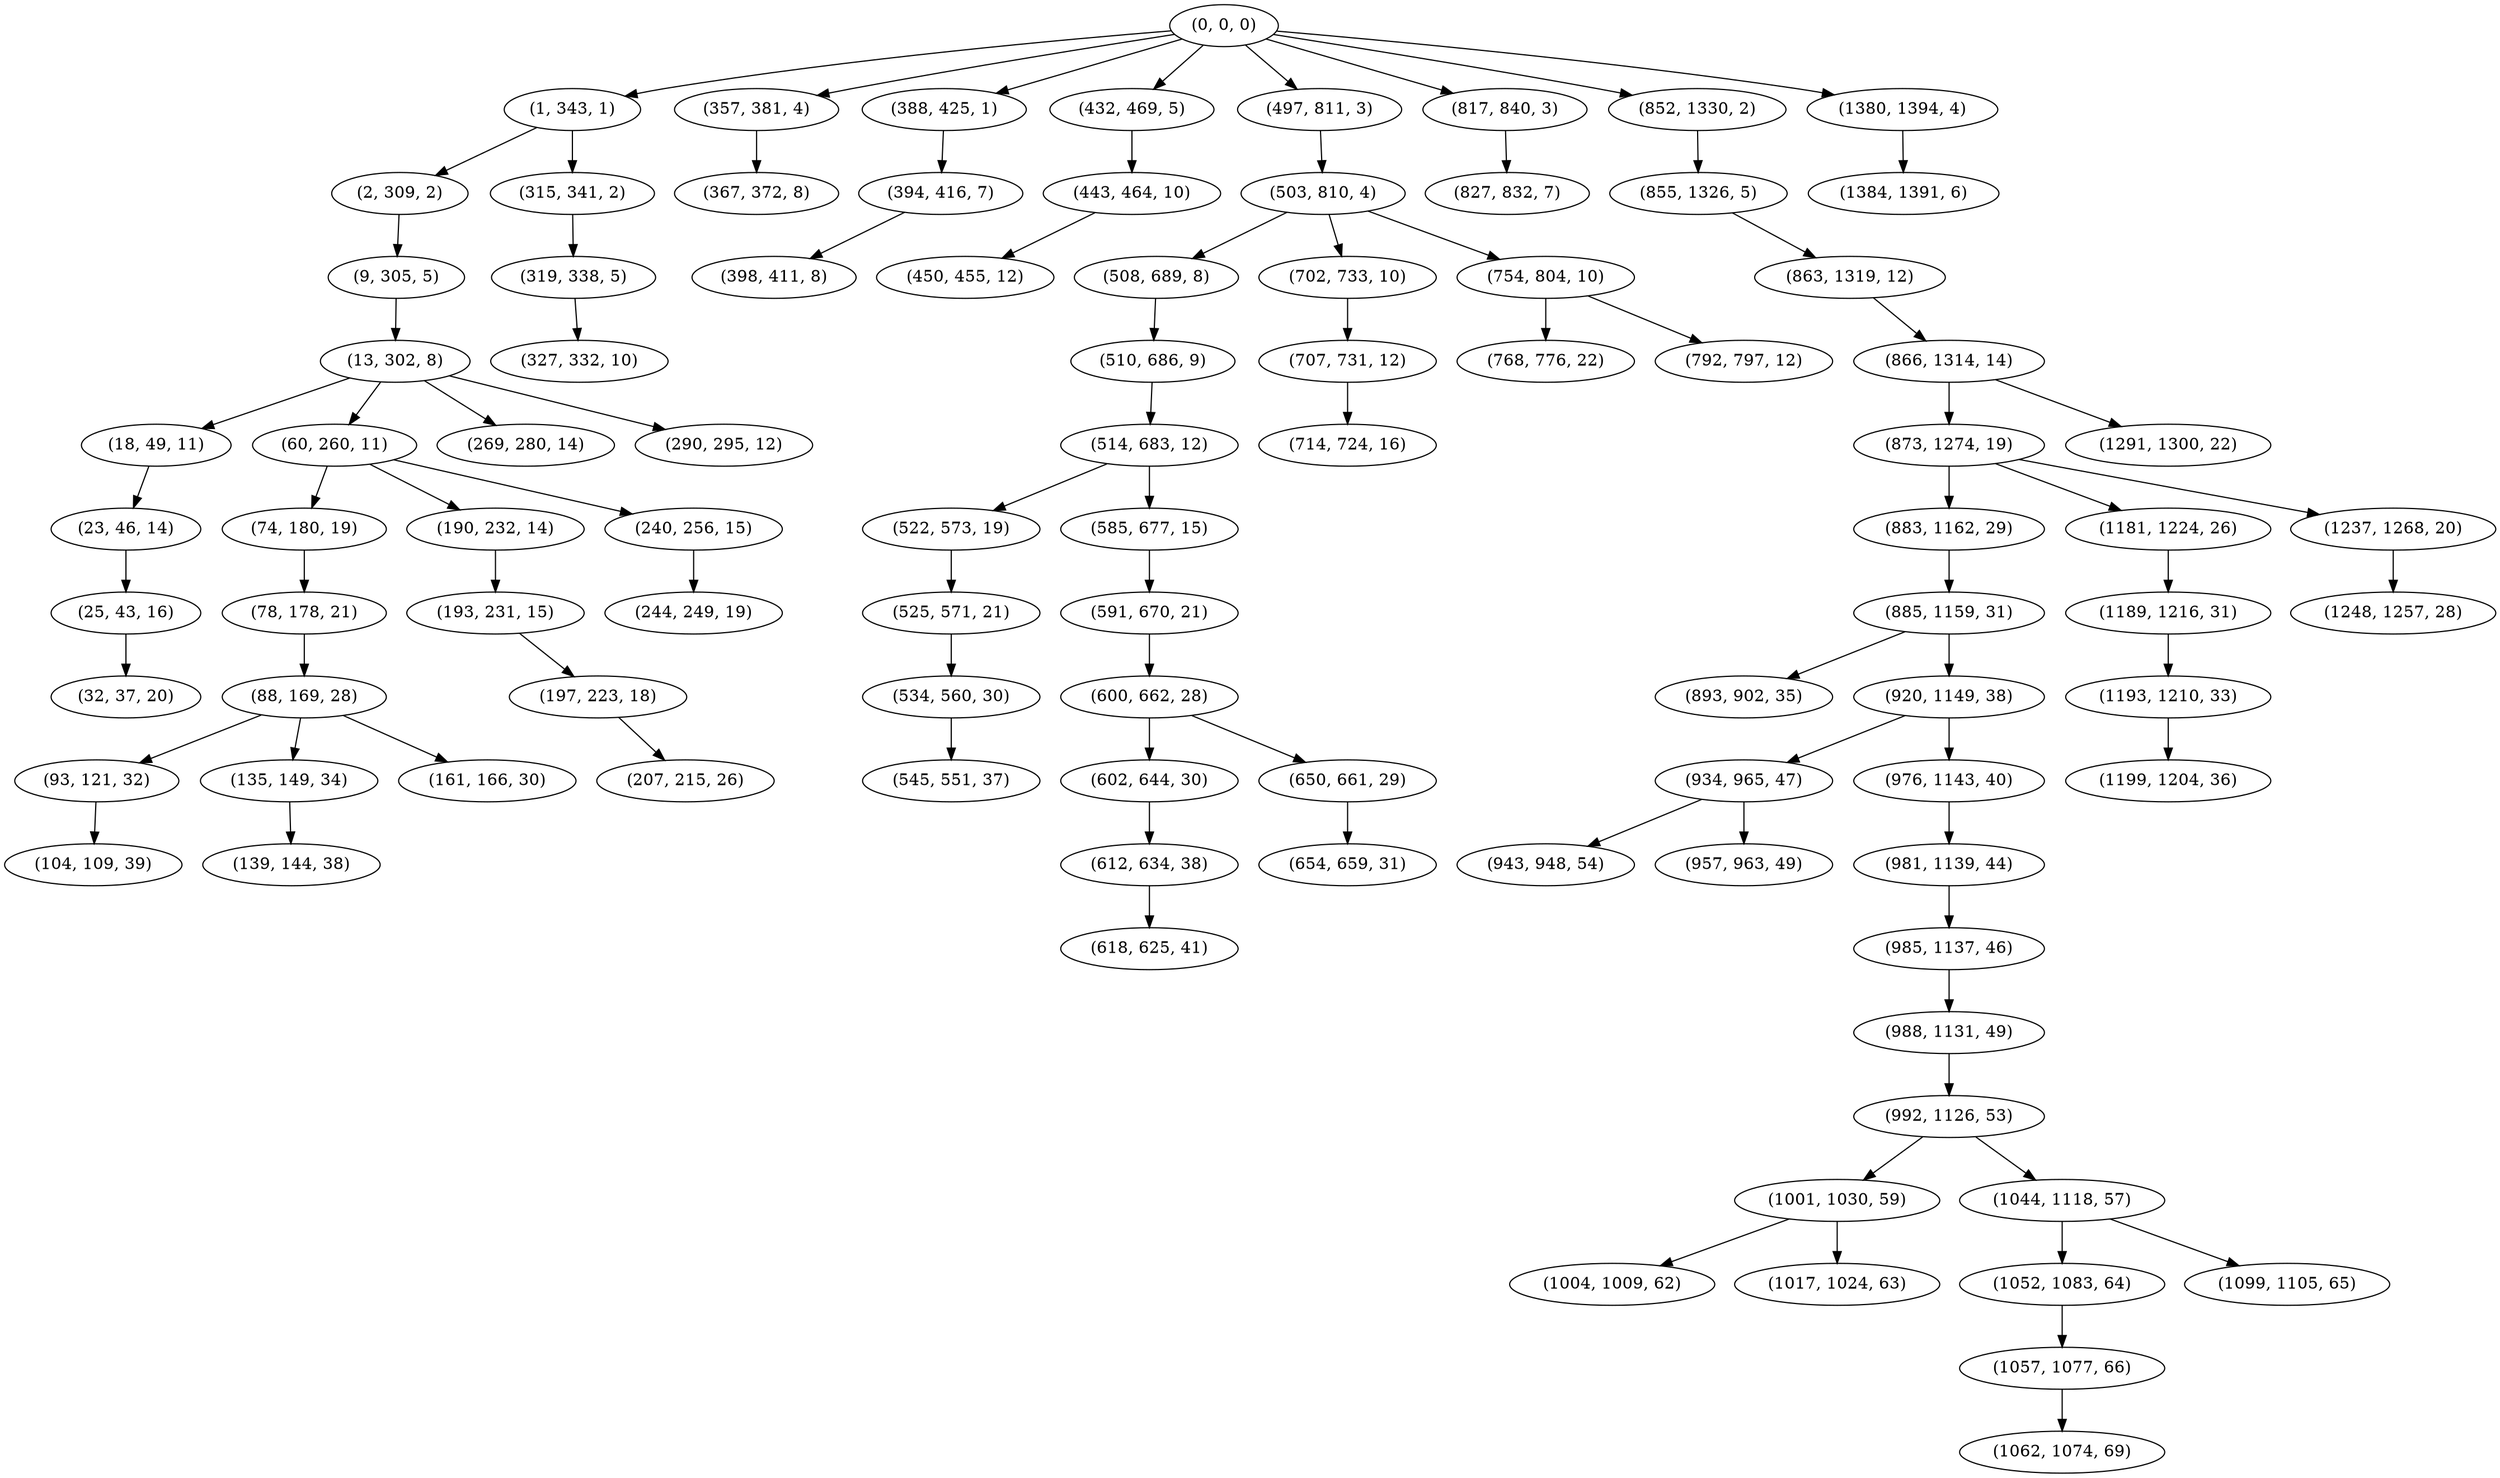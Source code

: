 digraph tree {
    "(0, 0, 0)";
    "(1, 343, 1)";
    "(2, 309, 2)";
    "(9, 305, 5)";
    "(13, 302, 8)";
    "(18, 49, 11)";
    "(23, 46, 14)";
    "(25, 43, 16)";
    "(32, 37, 20)";
    "(60, 260, 11)";
    "(74, 180, 19)";
    "(78, 178, 21)";
    "(88, 169, 28)";
    "(93, 121, 32)";
    "(104, 109, 39)";
    "(135, 149, 34)";
    "(139, 144, 38)";
    "(161, 166, 30)";
    "(190, 232, 14)";
    "(193, 231, 15)";
    "(197, 223, 18)";
    "(207, 215, 26)";
    "(240, 256, 15)";
    "(244, 249, 19)";
    "(269, 280, 14)";
    "(290, 295, 12)";
    "(315, 341, 2)";
    "(319, 338, 5)";
    "(327, 332, 10)";
    "(357, 381, 4)";
    "(367, 372, 8)";
    "(388, 425, 1)";
    "(394, 416, 7)";
    "(398, 411, 8)";
    "(432, 469, 5)";
    "(443, 464, 10)";
    "(450, 455, 12)";
    "(497, 811, 3)";
    "(503, 810, 4)";
    "(508, 689, 8)";
    "(510, 686, 9)";
    "(514, 683, 12)";
    "(522, 573, 19)";
    "(525, 571, 21)";
    "(534, 560, 30)";
    "(545, 551, 37)";
    "(585, 677, 15)";
    "(591, 670, 21)";
    "(600, 662, 28)";
    "(602, 644, 30)";
    "(612, 634, 38)";
    "(618, 625, 41)";
    "(650, 661, 29)";
    "(654, 659, 31)";
    "(702, 733, 10)";
    "(707, 731, 12)";
    "(714, 724, 16)";
    "(754, 804, 10)";
    "(768, 776, 22)";
    "(792, 797, 12)";
    "(817, 840, 3)";
    "(827, 832, 7)";
    "(852, 1330, 2)";
    "(855, 1326, 5)";
    "(863, 1319, 12)";
    "(866, 1314, 14)";
    "(873, 1274, 19)";
    "(883, 1162, 29)";
    "(885, 1159, 31)";
    "(893, 902, 35)";
    "(920, 1149, 38)";
    "(934, 965, 47)";
    "(943, 948, 54)";
    "(957, 963, 49)";
    "(976, 1143, 40)";
    "(981, 1139, 44)";
    "(985, 1137, 46)";
    "(988, 1131, 49)";
    "(992, 1126, 53)";
    "(1001, 1030, 59)";
    "(1004, 1009, 62)";
    "(1017, 1024, 63)";
    "(1044, 1118, 57)";
    "(1052, 1083, 64)";
    "(1057, 1077, 66)";
    "(1062, 1074, 69)";
    "(1099, 1105, 65)";
    "(1181, 1224, 26)";
    "(1189, 1216, 31)";
    "(1193, 1210, 33)";
    "(1199, 1204, 36)";
    "(1237, 1268, 20)";
    "(1248, 1257, 28)";
    "(1291, 1300, 22)";
    "(1380, 1394, 4)";
    "(1384, 1391, 6)";
    "(0, 0, 0)" -> "(1, 343, 1)";
    "(0, 0, 0)" -> "(357, 381, 4)";
    "(0, 0, 0)" -> "(388, 425, 1)";
    "(0, 0, 0)" -> "(432, 469, 5)";
    "(0, 0, 0)" -> "(497, 811, 3)";
    "(0, 0, 0)" -> "(817, 840, 3)";
    "(0, 0, 0)" -> "(852, 1330, 2)";
    "(0, 0, 0)" -> "(1380, 1394, 4)";
    "(1, 343, 1)" -> "(2, 309, 2)";
    "(1, 343, 1)" -> "(315, 341, 2)";
    "(2, 309, 2)" -> "(9, 305, 5)";
    "(9, 305, 5)" -> "(13, 302, 8)";
    "(13, 302, 8)" -> "(18, 49, 11)";
    "(13, 302, 8)" -> "(60, 260, 11)";
    "(13, 302, 8)" -> "(269, 280, 14)";
    "(13, 302, 8)" -> "(290, 295, 12)";
    "(18, 49, 11)" -> "(23, 46, 14)";
    "(23, 46, 14)" -> "(25, 43, 16)";
    "(25, 43, 16)" -> "(32, 37, 20)";
    "(60, 260, 11)" -> "(74, 180, 19)";
    "(60, 260, 11)" -> "(190, 232, 14)";
    "(60, 260, 11)" -> "(240, 256, 15)";
    "(74, 180, 19)" -> "(78, 178, 21)";
    "(78, 178, 21)" -> "(88, 169, 28)";
    "(88, 169, 28)" -> "(93, 121, 32)";
    "(88, 169, 28)" -> "(135, 149, 34)";
    "(88, 169, 28)" -> "(161, 166, 30)";
    "(93, 121, 32)" -> "(104, 109, 39)";
    "(135, 149, 34)" -> "(139, 144, 38)";
    "(190, 232, 14)" -> "(193, 231, 15)";
    "(193, 231, 15)" -> "(197, 223, 18)";
    "(197, 223, 18)" -> "(207, 215, 26)";
    "(240, 256, 15)" -> "(244, 249, 19)";
    "(315, 341, 2)" -> "(319, 338, 5)";
    "(319, 338, 5)" -> "(327, 332, 10)";
    "(357, 381, 4)" -> "(367, 372, 8)";
    "(388, 425, 1)" -> "(394, 416, 7)";
    "(394, 416, 7)" -> "(398, 411, 8)";
    "(432, 469, 5)" -> "(443, 464, 10)";
    "(443, 464, 10)" -> "(450, 455, 12)";
    "(497, 811, 3)" -> "(503, 810, 4)";
    "(503, 810, 4)" -> "(508, 689, 8)";
    "(503, 810, 4)" -> "(702, 733, 10)";
    "(503, 810, 4)" -> "(754, 804, 10)";
    "(508, 689, 8)" -> "(510, 686, 9)";
    "(510, 686, 9)" -> "(514, 683, 12)";
    "(514, 683, 12)" -> "(522, 573, 19)";
    "(514, 683, 12)" -> "(585, 677, 15)";
    "(522, 573, 19)" -> "(525, 571, 21)";
    "(525, 571, 21)" -> "(534, 560, 30)";
    "(534, 560, 30)" -> "(545, 551, 37)";
    "(585, 677, 15)" -> "(591, 670, 21)";
    "(591, 670, 21)" -> "(600, 662, 28)";
    "(600, 662, 28)" -> "(602, 644, 30)";
    "(600, 662, 28)" -> "(650, 661, 29)";
    "(602, 644, 30)" -> "(612, 634, 38)";
    "(612, 634, 38)" -> "(618, 625, 41)";
    "(650, 661, 29)" -> "(654, 659, 31)";
    "(702, 733, 10)" -> "(707, 731, 12)";
    "(707, 731, 12)" -> "(714, 724, 16)";
    "(754, 804, 10)" -> "(768, 776, 22)";
    "(754, 804, 10)" -> "(792, 797, 12)";
    "(817, 840, 3)" -> "(827, 832, 7)";
    "(852, 1330, 2)" -> "(855, 1326, 5)";
    "(855, 1326, 5)" -> "(863, 1319, 12)";
    "(863, 1319, 12)" -> "(866, 1314, 14)";
    "(866, 1314, 14)" -> "(873, 1274, 19)";
    "(866, 1314, 14)" -> "(1291, 1300, 22)";
    "(873, 1274, 19)" -> "(883, 1162, 29)";
    "(873, 1274, 19)" -> "(1181, 1224, 26)";
    "(873, 1274, 19)" -> "(1237, 1268, 20)";
    "(883, 1162, 29)" -> "(885, 1159, 31)";
    "(885, 1159, 31)" -> "(893, 902, 35)";
    "(885, 1159, 31)" -> "(920, 1149, 38)";
    "(920, 1149, 38)" -> "(934, 965, 47)";
    "(920, 1149, 38)" -> "(976, 1143, 40)";
    "(934, 965, 47)" -> "(943, 948, 54)";
    "(934, 965, 47)" -> "(957, 963, 49)";
    "(976, 1143, 40)" -> "(981, 1139, 44)";
    "(981, 1139, 44)" -> "(985, 1137, 46)";
    "(985, 1137, 46)" -> "(988, 1131, 49)";
    "(988, 1131, 49)" -> "(992, 1126, 53)";
    "(992, 1126, 53)" -> "(1001, 1030, 59)";
    "(992, 1126, 53)" -> "(1044, 1118, 57)";
    "(1001, 1030, 59)" -> "(1004, 1009, 62)";
    "(1001, 1030, 59)" -> "(1017, 1024, 63)";
    "(1044, 1118, 57)" -> "(1052, 1083, 64)";
    "(1044, 1118, 57)" -> "(1099, 1105, 65)";
    "(1052, 1083, 64)" -> "(1057, 1077, 66)";
    "(1057, 1077, 66)" -> "(1062, 1074, 69)";
    "(1181, 1224, 26)" -> "(1189, 1216, 31)";
    "(1189, 1216, 31)" -> "(1193, 1210, 33)";
    "(1193, 1210, 33)" -> "(1199, 1204, 36)";
    "(1237, 1268, 20)" -> "(1248, 1257, 28)";
    "(1380, 1394, 4)" -> "(1384, 1391, 6)";
}
